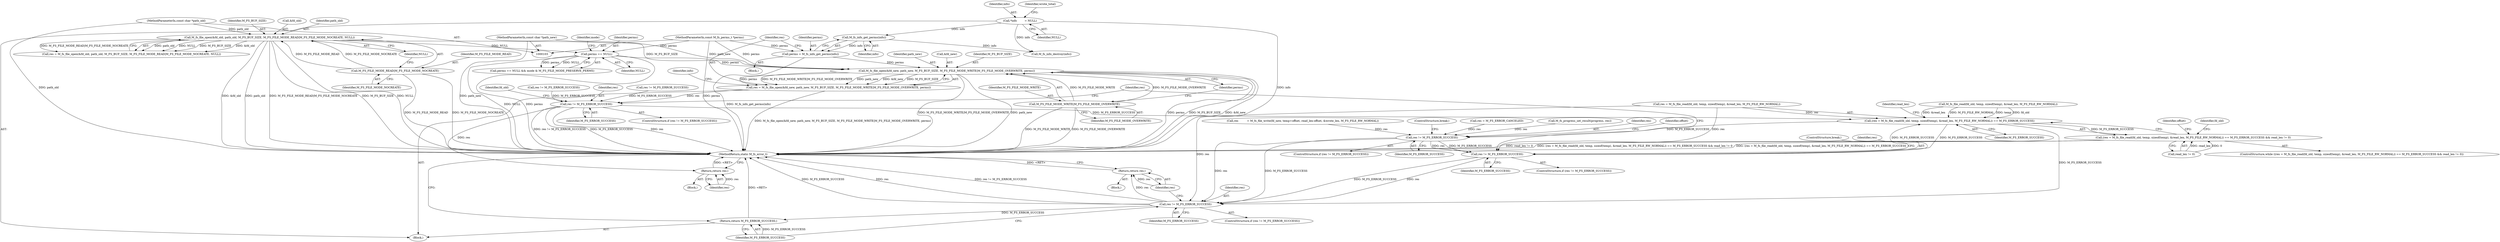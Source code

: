 digraph "0_mstdlib_db124b8f607dd0a40a9aef2d4d468fad433522a7_1@API" {
"1000176" [label="(Call,M_fs_file_open(&fd_new, path_new, M_FS_BUF_SIZE, M_FS_FILE_MODE_WRITE|M_FS_FILE_MODE_OVERWRITE, perms))"];
"1000105" [label="(MethodParameterIn,const char *path_new)"];
"1000129" [label="(Call,M_fs_file_open(&fd_old, path_old, M_FS_BUF_SIZE, M_FS_FILE_MODE_READ|M_FS_FILE_MODE_NOCREATE, NULL))"];
"1000104" [label="(MethodParameterIn,const char *path_old)"];
"1000134" [label="(Call,M_FS_FILE_MODE_READ|M_FS_FILE_MODE_NOCREATE)"];
"1000181" [label="(Call,M_FS_FILE_MODE_WRITE|M_FS_FILE_MODE_OVERWRITE)"];
"1000147" [label="(Call,perms == NULL)"];
"1000110" [label="(MethodParameterIn,const M_fs_perms_t *perms)"];
"1000170" [label="(Call,perms = M_fs_info_get_perms(info))"];
"1000172" [label="(Call,M_fs_info_get_perms(info))"];
"1000115" [label="(Call,*info         = NULL)"];
"1000174" [label="(Call,res = M_fs_file_open(&fd_new, path_new, M_FS_BUF_SIZE, M_FS_FILE_MODE_WRITE|M_FS_FILE_MODE_OVERWRITE, perms))"];
"1000188" [label="(Call,res != M_FS_ERROR_SUCCESS)"];
"1000194" [label="(Return,return res;)"];
"1000198" [label="(Call,(res = M_fs_file_read(fd_old, temp, sizeof(temp), &read_len, M_FS_FILE_RW_NORMAL)) == M_FS_ERROR_SUCCESS)"];
"1000197" [label="(Call,(res = M_fs_file_read(fd_old, temp, sizeof(temp), &read_len, M_FS_FILE_RW_NORMAL)) == M_FS_ERROR_SUCCESS && read_len != 0)"];
"1000286" [label="(Call,res != M_FS_ERROR_SUCCESS)"];
"1000292" [label="(Call,res != M_FS_ERROR_SUCCESS)"];
"1000302" [label="(Call,res != M_FS_ERROR_SUCCESS)"];
"1000306" [label="(Return,return res;)"];
"1000308" [label="(Return,return M_FS_ERROR_SUCCESS;)"];
"1000309" [label="(Identifier,M_FS_ERROR_SUCCESS)"];
"1000146" [label="(Call,perms == NULL && mode & M_FS_FILE_MODE_PRESERVE_PERMS)"];
"1000193" [label="(Identifier,fd_old)"];
"1000183" [label="(Identifier,M_FS_FILE_MODE_OVERWRITE)"];
"1000186" [label="(Identifier,info)"];
"1000285" [label="(ControlStructure,if (res != M_FS_ERROR_SUCCESS))"];
"1000287" [label="(Identifier,res)"];
"1000170" [label="(Call,perms = M_fs_info_get_perms(info))"];
"1000181" [label="(Call,M_FS_FILE_MODE_WRITE|M_FS_FILE_MODE_OVERWRITE)"];
"1000134" [label="(Call,M_FS_FILE_MODE_READ|M_FS_FILE_MODE_NOCREATE)"];
"1000116" [label="(Identifier,info)"];
"1000294" [label="(Identifier,M_FS_ERROR_SUCCESS)"];
"1000190" [label="(Identifier,M_FS_ERROR_SUCCESS)"];
"1000194" [label="(Return,return res;)"];
"1000188" [label="(Call,res != M_FS_ERROR_SUCCESS)"];
"1000215" [label="(Identifier,offset)"];
"1000179" [label="(Identifier,path_new)"];
"1000133" [label="(Identifier,M_FS_BUF_SIZE)"];
"1000201" [label="(Call,M_fs_file_read(fd_old, temp, sizeof(temp), &read_len, M_FS_FILE_RW_NORMAL))"];
"1000139" [label="(Call,res != M_FS_ERROR_SUCCESS)"];
"1000130" [label="(Call,&fd_old)"];
"1000219" [label="(Identifier,offset)"];
"1000286" [label="(Call,res != M_FS_ERROR_SUCCESS)"];
"1000189" [label="(Identifier,res)"];
"1000222" [label="(Call,res          = M_fs_file_write(fd_new, temp+offset, read_len-offset, &wrote_len, M_FS_FILE_RW_NORMAL))"];
"1000296" [label="(ControlStructure,break;)"];
"1000175" [label="(Identifier,res)"];
"1000305" [label="(Block,)"];
"1000147" [label="(Call,perms == NULL)"];
"1000292" [label="(Call,res != M_FS_ERROR_SUCCESS)"];
"1000196" [label="(ControlStructure,while ((res = M_fs_file_read(fd_old, temp, sizeof(temp), &read_len, M_FS_FILE_RW_NORMAL)) == M_FS_ERROR_SUCCESS && read_len != 0))"];
"1000211" [label="(Identifier,read_len)"];
"1000153" [label="(Block,)"];
"1000173" [label="(Identifier,info)"];
"1000291" [label="(ControlStructure,if (res != M_FS_ERROR_SUCCESS))"];
"1000110" [label="(MethodParameterIn,const M_fs_perms_t *perms)"];
"1000210" [label="(Call,read_len != 0)"];
"1000182" [label="(Identifier,M_FS_FILE_MODE_WRITE)"];
"1000290" [label="(ControlStructure,break;)"];
"1000187" [label="(ControlStructure,if (res != M_FS_ERROR_SUCCESS))"];
"1000105" [label="(MethodParameterIn,const char *path_new)"];
"1000123" [label="(Identifier,wrote_total)"];
"1000302" [label="(Call,res != M_FS_ERROR_SUCCESS)"];
"1000172" [label="(Call,M_fs_info_get_perms(info))"];
"1000185" [label="(Call,M_fs_info_destroy(info))"];
"1000209" [label="(Identifier,M_FS_ERROR_SUCCESS)"];
"1000137" [label="(Identifier,NULL)"];
"1000303" [label="(Identifier,res)"];
"1000282" [label="(Call,res = M_FS_ERROR_CANCELED)"];
"1000199" [label="(Call,res = M_fs_file_read(fd_old, temp, sizeof(temp), &read_len, M_FS_FILE_RW_NORMAL))"];
"1000162" [label="(Call,res != M_FS_ERROR_SUCCESS)"];
"1000136" [label="(Identifier,M_FS_FILE_MODE_NOCREATE)"];
"1000177" [label="(Call,&fd_new)"];
"1000293" [label="(Identifier,res)"];
"1000184" [label="(Identifier,perms)"];
"1000111" [label="(Block,)"];
"1000195" [label="(Identifier,res)"];
"1000174" [label="(Call,res = M_fs_file_open(&fd_new, path_new, M_FS_BUF_SIZE, M_FS_FILE_MODE_WRITE|M_FS_FILE_MODE_OVERWRITE, perms))"];
"1000308" [label="(Return,return M_FS_ERROR_SUCCESS;)"];
"1000298" [label="(Identifier,fd_old)"];
"1000171" [label="(Identifier,perms)"];
"1000191" [label="(Block,)"];
"1000149" [label="(Identifier,NULL)"];
"1000151" [label="(Identifier,mode)"];
"1000129" [label="(Call,M_fs_file_open(&fd_old, path_old, M_FS_BUF_SIZE, M_FS_FILE_MODE_READ|M_FS_FILE_MODE_NOCREATE, NULL))"];
"1000115" [label="(Call,*info         = NULL)"];
"1000304" [label="(Identifier,M_FS_ERROR_SUCCESS)"];
"1000244" [label="(Call,M_fs_progress_set_result(progress, res))"];
"1000197" [label="(Call,(res = M_fs_file_read(fd_old, temp, sizeof(temp), &read_len, M_FS_FILE_RW_NORMAL)) == M_FS_ERROR_SUCCESS && read_len != 0)"];
"1000306" [label="(Return,return res;)"];
"1000176" [label="(Call,M_fs_file_open(&fd_new, path_new, M_FS_BUF_SIZE, M_FS_FILE_MODE_WRITE|M_FS_FILE_MODE_OVERWRITE, perms))"];
"1000288" [label="(Identifier,M_FS_ERROR_SUCCESS)"];
"1000180" [label="(Identifier,M_FS_BUF_SIZE)"];
"1000127" [label="(Call,res = M_fs_file_open(&fd_old, path_old, M_FS_BUF_SIZE, M_FS_FILE_MODE_READ|M_FS_FILE_MODE_NOCREATE, NULL))"];
"1000148" [label="(Identifier,perms)"];
"1000198" [label="(Call,(res = M_fs_file_read(fd_old, temp, sizeof(temp), &read_len, M_FS_FILE_RW_NORMAL)) == M_FS_ERROR_SUCCESS)"];
"1000132" [label="(Identifier,path_old)"];
"1000117" [label="(Identifier,NULL)"];
"1000135" [label="(Identifier,M_FS_FILE_MODE_READ)"];
"1000307" [label="(Identifier,res)"];
"1000301" [label="(ControlStructure,if (res != M_FS_ERROR_SUCCESS))"];
"1000310" [label="(MethodReturn,static M_fs_error_t)"];
"1000104" [label="(MethodParameterIn,const char *path_old)"];
"1000200" [label="(Identifier,res)"];
"1000176" -> "1000174"  [label="AST: "];
"1000176" -> "1000184"  [label="CFG: "];
"1000177" -> "1000176"  [label="AST: "];
"1000179" -> "1000176"  [label="AST: "];
"1000180" -> "1000176"  [label="AST: "];
"1000181" -> "1000176"  [label="AST: "];
"1000184" -> "1000176"  [label="AST: "];
"1000174" -> "1000176"  [label="CFG: "];
"1000176" -> "1000310"  [label="DDG: M_FS_FILE_MODE_WRITE|M_FS_FILE_MODE_OVERWRITE"];
"1000176" -> "1000310"  [label="DDG: path_new"];
"1000176" -> "1000310"  [label="DDG: perms"];
"1000176" -> "1000310"  [label="DDG: M_FS_BUF_SIZE"];
"1000176" -> "1000310"  [label="DDG: &fd_new"];
"1000176" -> "1000174"  [label="DDG: perms"];
"1000176" -> "1000174"  [label="DDG: M_FS_FILE_MODE_WRITE|M_FS_FILE_MODE_OVERWRITE"];
"1000176" -> "1000174"  [label="DDG: path_new"];
"1000176" -> "1000174"  [label="DDG: &fd_new"];
"1000176" -> "1000174"  [label="DDG: M_FS_BUF_SIZE"];
"1000105" -> "1000176"  [label="DDG: path_new"];
"1000129" -> "1000176"  [label="DDG: M_FS_BUF_SIZE"];
"1000181" -> "1000176"  [label="DDG: M_FS_FILE_MODE_WRITE"];
"1000181" -> "1000176"  [label="DDG: M_FS_FILE_MODE_OVERWRITE"];
"1000147" -> "1000176"  [label="DDG: perms"];
"1000170" -> "1000176"  [label="DDG: perms"];
"1000110" -> "1000176"  [label="DDG: perms"];
"1000105" -> "1000103"  [label="AST: "];
"1000105" -> "1000310"  [label="DDG: path_new"];
"1000129" -> "1000127"  [label="AST: "];
"1000129" -> "1000137"  [label="CFG: "];
"1000130" -> "1000129"  [label="AST: "];
"1000132" -> "1000129"  [label="AST: "];
"1000133" -> "1000129"  [label="AST: "];
"1000134" -> "1000129"  [label="AST: "];
"1000137" -> "1000129"  [label="AST: "];
"1000127" -> "1000129"  [label="CFG: "];
"1000129" -> "1000310"  [label="DDG: &fd_old"];
"1000129" -> "1000310"  [label="DDG: path_old"];
"1000129" -> "1000310"  [label="DDG: M_FS_FILE_MODE_READ|M_FS_FILE_MODE_NOCREATE"];
"1000129" -> "1000310"  [label="DDG: M_FS_BUF_SIZE"];
"1000129" -> "1000310"  [label="DDG: NULL"];
"1000129" -> "1000127"  [label="DDG: path_old"];
"1000129" -> "1000127"  [label="DDG: NULL"];
"1000129" -> "1000127"  [label="DDG: M_FS_BUF_SIZE"];
"1000129" -> "1000127"  [label="DDG: &fd_old"];
"1000129" -> "1000127"  [label="DDG: M_FS_FILE_MODE_READ|M_FS_FILE_MODE_NOCREATE"];
"1000104" -> "1000129"  [label="DDG: path_old"];
"1000134" -> "1000129"  [label="DDG: M_FS_FILE_MODE_READ"];
"1000134" -> "1000129"  [label="DDG: M_FS_FILE_MODE_NOCREATE"];
"1000129" -> "1000147"  [label="DDG: NULL"];
"1000104" -> "1000103"  [label="AST: "];
"1000104" -> "1000310"  [label="DDG: path_old"];
"1000134" -> "1000136"  [label="CFG: "];
"1000135" -> "1000134"  [label="AST: "];
"1000136" -> "1000134"  [label="AST: "];
"1000137" -> "1000134"  [label="CFG: "];
"1000134" -> "1000310"  [label="DDG: M_FS_FILE_MODE_READ"];
"1000134" -> "1000310"  [label="DDG: M_FS_FILE_MODE_NOCREATE"];
"1000181" -> "1000183"  [label="CFG: "];
"1000182" -> "1000181"  [label="AST: "];
"1000183" -> "1000181"  [label="AST: "];
"1000184" -> "1000181"  [label="CFG: "];
"1000181" -> "1000310"  [label="DDG: M_FS_FILE_MODE_WRITE"];
"1000181" -> "1000310"  [label="DDG: M_FS_FILE_MODE_OVERWRITE"];
"1000147" -> "1000146"  [label="AST: "];
"1000147" -> "1000149"  [label="CFG: "];
"1000148" -> "1000147"  [label="AST: "];
"1000149" -> "1000147"  [label="AST: "];
"1000151" -> "1000147"  [label="CFG: "];
"1000146" -> "1000147"  [label="CFG: "];
"1000147" -> "1000310"  [label="DDG: NULL"];
"1000147" -> "1000310"  [label="DDG: perms"];
"1000147" -> "1000146"  [label="DDG: perms"];
"1000147" -> "1000146"  [label="DDG: NULL"];
"1000110" -> "1000147"  [label="DDG: perms"];
"1000110" -> "1000103"  [label="AST: "];
"1000110" -> "1000310"  [label="DDG: perms"];
"1000110" -> "1000170"  [label="DDG: perms"];
"1000170" -> "1000153"  [label="AST: "];
"1000170" -> "1000172"  [label="CFG: "];
"1000171" -> "1000170"  [label="AST: "];
"1000172" -> "1000170"  [label="AST: "];
"1000175" -> "1000170"  [label="CFG: "];
"1000170" -> "1000310"  [label="DDG: M_fs_info_get_perms(info)"];
"1000172" -> "1000170"  [label="DDG: info"];
"1000172" -> "1000173"  [label="CFG: "];
"1000173" -> "1000172"  [label="AST: "];
"1000115" -> "1000172"  [label="DDG: info"];
"1000172" -> "1000185"  [label="DDG: info"];
"1000115" -> "1000111"  [label="AST: "];
"1000115" -> "1000117"  [label="CFG: "];
"1000116" -> "1000115"  [label="AST: "];
"1000117" -> "1000115"  [label="AST: "];
"1000123" -> "1000115"  [label="CFG: "];
"1000115" -> "1000310"  [label="DDG: info"];
"1000115" -> "1000185"  [label="DDG: info"];
"1000174" -> "1000111"  [label="AST: "];
"1000175" -> "1000174"  [label="AST: "];
"1000186" -> "1000174"  [label="CFG: "];
"1000174" -> "1000310"  [label="DDG: M_fs_file_open(&fd_new, path_new, M_FS_BUF_SIZE, M_FS_FILE_MODE_WRITE|M_FS_FILE_MODE_OVERWRITE, perms)"];
"1000174" -> "1000188"  [label="DDG: res"];
"1000188" -> "1000187"  [label="AST: "];
"1000188" -> "1000190"  [label="CFG: "];
"1000189" -> "1000188"  [label="AST: "];
"1000190" -> "1000188"  [label="AST: "];
"1000193" -> "1000188"  [label="CFG: "];
"1000200" -> "1000188"  [label="CFG: "];
"1000188" -> "1000310"  [label="DDG: res != M_FS_ERROR_SUCCESS"];
"1000188" -> "1000310"  [label="DDG: M_FS_ERROR_SUCCESS"];
"1000188" -> "1000310"  [label="DDG: res"];
"1000162" -> "1000188"  [label="DDG: M_FS_ERROR_SUCCESS"];
"1000139" -> "1000188"  [label="DDG: M_FS_ERROR_SUCCESS"];
"1000188" -> "1000194"  [label="DDG: res"];
"1000188" -> "1000198"  [label="DDG: M_FS_ERROR_SUCCESS"];
"1000194" -> "1000191"  [label="AST: "];
"1000194" -> "1000195"  [label="CFG: "];
"1000195" -> "1000194"  [label="AST: "];
"1000310" -> "1000194"  [label="CFG: "];
"1000194" -> "1000310"  [label="DDG: <RET>"];
"1000195" -> "1000194"  [label="DDG: res"];
"1000198" -> "1000197"  [label="AST: "];
"1000198" -> "1000209"  [label="CFG: "];
"1000199" -> "1000198"  [label="AST: "];
"1000209" -> "1000198"  [label="AST: "];
"1000211" -> "1000198"  [label="CFG: "];
"1000197" -> "1000198"  [label="CFG: "];
"1000198" -> "1000197"  [label="DDG: M_FS_ERROR_SUCCESS"];
"1000199" -> "1000198"  [label="DDG: res"];
"1000201" -> "1000198"  [label="DDG: &read_len"];
"1000201" -> "1000198"  [label="DDG: M_FS_FILE_RW_NORMAL"];
"1000201" -> "1000198"  [label="DDG: temp"];
"1000201" -> "1000198"  [label="DDG: fd_old"];
"1000292" -> "1000198"  [label="DDG: M_FS_ERROR_SUCCESS"];
"1000198" -> "1000286"  [label="DDG: M_FS_ERROR_SUCCESS"];
"1000198" -> "1000292"  [label="DDG: M_FS_ERROR_SUCCESS"];
"1000198" -> "1000302"  [label="DDG: M_FS_ERROR_SUCCESS"];
"1000197" -> "1000196"  [label="AST: "];
"1000197" -> "1000210"  [label="CFG: "];
"1000210" -> "1000197"  [label="AST: "];
"1000215" -> "1000197"  [label="CFG: "];
"1000298" -> "1000197"  [label="CFG: "];
"1000197" -> "1000310"  [label="DDG: read_len != 0"];
"1000197" -> "1000310"  [label="DDG: (res = M_fs_file_read(fd_old, temp, sizeof(temp), &read_len, M_FS_FILE_RW_NORMAL)) == M_FS_ERROR_SUCCESS && read_len != 0"];
"1000197" -> "1000310"  [label="DDG: (res = M_fs_file_read(fd_old, temp, sizeof(temp), &read_len, M_FS_FILE_RW_NORMAL)) == M_FS_ERROR_SUCCESS"];
"1000210" -> "1000197"  [label="DDG: read_len"];
"1000210" -> "1000197"  [label="DDG: 0"];
"1000286" -> "1000285"  [label="AST: "];
"1000286" -> "1000288"  [label="CFG: "];
"1000287" -> "1000286"  [label="AST: "];
"1000288" -> "1000286"  [label="AST: "];
"1000219" -> "1000286"  [label="CFG: "];
"1000290" -> "1000286"  [label="CFG: "];
"1000222" -> "1000286"  [label="DDG: res"];
"1000244" -> "1000286"  [label="DDG: res"];
"1000282" -> "1000286"  [label="DDG: res"];
"1000286" -> "1000292"  [label="DDG: res"];
"1000286" -> "1000292"  [label="DDG: M_FS_ERROR_SUCCESS"];
"1000286" -> "1000302"  [label="DDG: res"];
"1000286" -> "1000302"  [label="DDG: M_FS_ERROR_SUCCESS"];
"1000292" -> "1000291"  [label="AST: "];
"1000292" -> "1000294"  [label="CFG: "];
"1000293" -> "1000292"  [label="AST: "];
"1000294" -> "1000292"  [label="AST: "];
"1000200" -> "1000292"  [label="CFG: "];
"1000296" -> "1000292"  [label="CFG: "];
"1000199" -> "1000292"  [label="DDG: res"];
"1000292" -> "1000302"  [label="DDG: res"];
"1000292" -> "1000302"  [label="DDG: M_FS_ERROR_SUCCESS"];
"1000302" -> "1000301"  [label="AST: "];
"1000302" -> "1000304"  [label="CFG: "];
"1000303" -> "1000302"  [label="AST: "];
"1000304" -> "1000302"  [label="AST: "];
"1000307" -> "1000302"  [label="CFG: "];
"1000309" -> "1000302"  [label="CFG: "];
"1000302" -> "1000310"  [label="DDG: M_FS_ERROR_SUCCESS"];
"1000302" -> "1000310"  [label="DDG: res"];
"1000302" -> "1000310"  [label="DDG: res != M_FS_ERROR_SUCCESS"];
"1000199" -> "1000302"  [label="DDG: res"];
"1000302" -> "1000306"  [label="DDG: res"];
"1000302" -> "1000308"  [label="DDG: M_FS_ERROR_SUCCESS"];
"1000306" -> "1000305"  [label="AST: "];
"1000306" -> "1000307"  [label="CFG: "];
"1000307" -> "1000306"  [label="AST: "];
"1000310" -> "1000306"  [label="CFG: "];
"1000306" -> "1000310"  [label="DDG: <RET>"];
"1000307" -> "1000306"  [label="DDG: res"];
"1000308" -> "1000111"  [label="AST: "];
"1000308" -> "1000309"  [label="CFG: "];
"1000309" -> "1000308"  [label="AST: "];
"1000310" -> "1000308"  [label="CFG: "];
"1000308" -> "1000310"  [label="DDG: <RET>"];
"1000309" -> "1000308"  [label="DDG: M_FS_ERROR_SUCCESS"];
}
